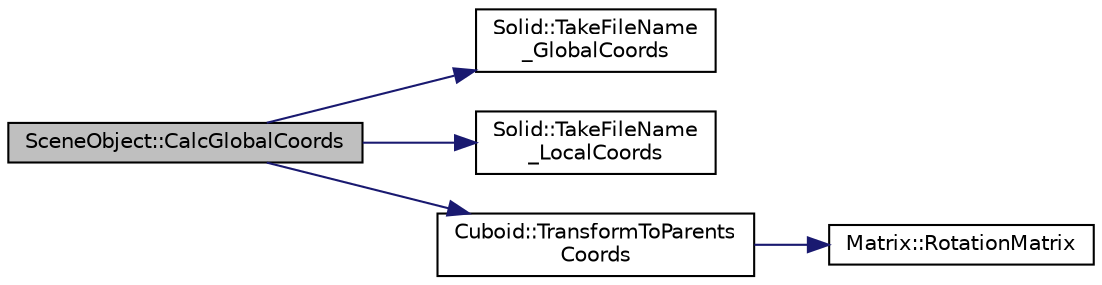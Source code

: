 digraph "SceneObject::CalcGlobalCoords"
{
 // LATEX_PDF_SIZE
  edge [fontname="Helvetica",fontsize="10",labelfontname="Helvetica",labelfontsize="10"];
  node [fontname="Helvetica",fontsize="10",shape=record];
  rankdir="LR";
  Node1 [label="SceneObject::CalcGlobalCoords",height=0.2,width=0.4,color="black", fillcolor="grey75", style="filled", fontcolor="black",tooltip="Oblicz wspolrzedne globalne obiektu sceny."];
  Node1 -> Node2 [color="midnightblue",fontsize="10",style="solid",fontname="Helvetica"];
  Node2 [label="Solid::TakeFileName\l_GlobalCoords",height=0.2,width=0.4,color="black", fillcolor="white", style="filled",URL="$class_solid.html#a1da25fa89b384857477bbf677ad9cbc1",tooltip="Zwracanie nazwy pliku zawierającego globalne współrzędne bryły."];
  Node1 -> Node3 [color="midnightblue",fontsize="10",style="solid",fontname="Helvetica"];
  Node3 [label="Solid::TakeFileName\l_LocalCoords",height=0.2,width=0.4,color="black", fillcolor="white", style="filled",URL="$class_solid.html#afbb5eab8defedf0c3e3e82536be454be",tooltip="Zwracanie nazwy pliku zawierającego lokalne współrzędne bryły."];
  Node1 -> Node4 [color="midnightblue",fontsize="10",style="solid",fontname="Helvetica"];
  Node4 [label="Cuboid::TransformToParents\lCoords",height=0.2,width=0.4,color="black", fillcolor="white", style="filled",URL="$class_cuboid.html#ab138e2cf81c35eb75fc1e59736e9bf68",tooltip="Przetłumacz współrzędne lokalne prostopadłościanu na współrzędne w układzie drona."];
  Node4 -> Node5 [color="midnightblue",fontsize="10",style="solid",fontname="Helvetica"];
  Node5 [label="Matrix::RotationMatrix",height=0.2,width=0.4,color="black", fillcolor="white", style="filled",URL="$class_matrix.html#a689c1d74df7855657ef8fcd9a09ae93b",tooltip="Obliczanie trójwymiarowej macierzy obrotu."];
}
